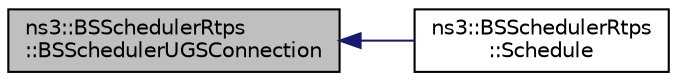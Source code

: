 digraph "ns3::BSSchedulerRtps::BSSchedulerUGSConnection"
{
  edge [fontname="Helvetica",fontsize="10",labelfontname="Helvetica",labelfontsize="10"];
  node [fontname="Helvetica",fontsize="10",shape=record];
  rankdir="LR";
  Node1 [label="ns3::BSSchedulerRtps\l::BSSchedulerUGSConnection",height=0.2,width=0.4,color="black", fillcolor="grey75", style="filled", fontcolor="black"];
  Node1 -> Node2 [dir="back",color="midnightblue",fontsize="10",style="solid"];
  Node2 [label="ns3::BSSchedulerRtps\l::Schedule",height=0.2,width=0.4,color="black", fillcolor="white", style="filled",URL="$d9/ddf/classns3_1_1BSSchedulerRtps.html#a311c9c524b1a898c72afa35a9d7ac0dc",tooltip="Schedule function. "];
}
